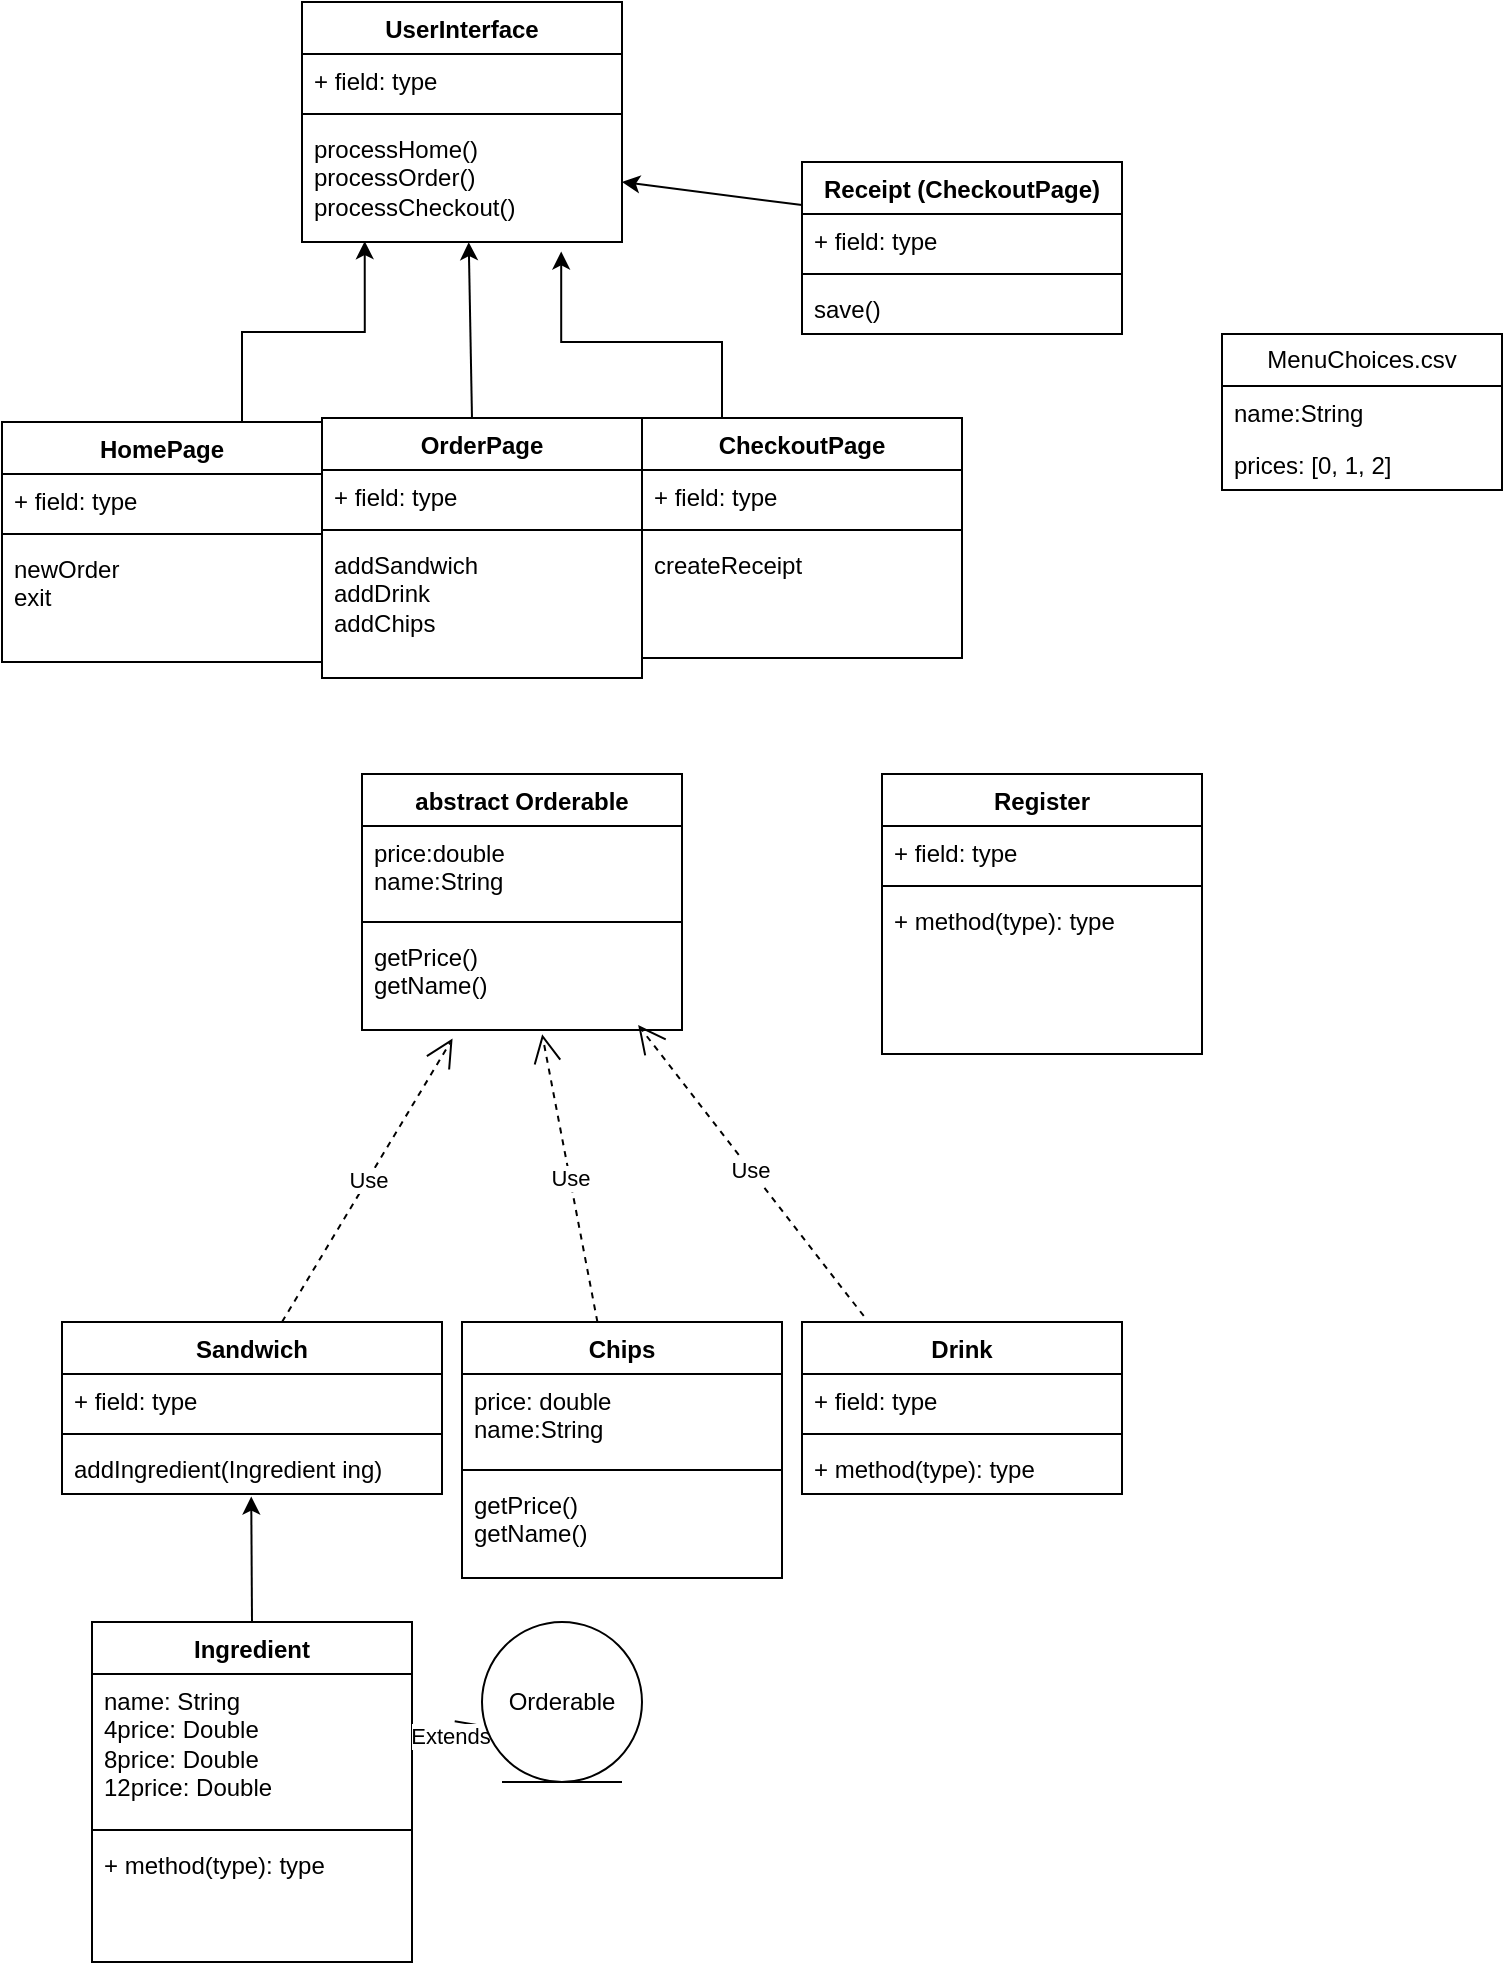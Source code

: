 <mxfile version="27.1.0">
  <diagram name="Page-1" id="QRvdArJ5OmdZvSKignFz">
    <mxGraphModel dx="560" dy="783" grid="1" gridSize="10" guides="1" tooltips="1" connect="1" arrows="1" fold="1" page="1" pageScale="1" pageWidth="850" pageHeight="1100" math="0" shadow="0">
      <root>
        <mxCell id="0" />
        <mxCell id="1" parent="0" />
        <mxCell id="2mq1VsH8v9U_S205bDbV-1" value="abstract Orderable" style="swimlane;fontStyle=1;align=center;verticalAlign=top;childLayout=stackLayout;horizontal=1;startSize=26;horizontalStack=0;resizeParent=1;resizeParentMax=0;resizeLast=0;collapsible=1;marginBottom=0;whiteSpace=wrap;html=1;" vertex="1" parent="1">
          <mxGeometry x="180" y="456" width="160" height="128" as="geometry" />
        </mxCell>
        <mxCell id="2mq1VsH8v9U_S205bDbV-2" value="price:double&lt;div&gt;name:String&lt;/div&gt;" style="text;strokeColor=none;fillColor=none;align=left;verticalAlign=top;spacingLeft=4;spacingRight=4;overflow=hidden;rotatable=0;points=[[0,0.5],[1,0.5]];portConstraint=eastwest;whiteSpace=wrap;html=1;" vertex="1" parent="2mq1VsH8v9U_S205bDbV-1">
          <mxGeometry y="26" width="160" height="44" as="geometry" />
        </mxCell>
        <mxCell id="2mq1VsH8v9U_S205bDbV-3" value="" style="line;strokeWidth=1;fillColor=none;align=left;verticalAlign=middle;spacingTop=-1;spacingLeft=3;spacingRight=3;rotatable=0;labelPosition=right;points=[];portConstraint=eastwest;strokeColor=inherit;" vertex="1" parent="2mq1VsH8v9U_S205bDbV-1">
          <mxGeometry y="70" width="160" height="8" as="geometry" />
        </mxCell>
        <mxCell id="2mq1VsH8v9U_S205bDbV-4" value="getPrice()&lt;div&gt;getName()&lt;/div&gt;" style="text;strokeColor=none;fillColor=none;align=left;verticalAlign=top;spacingLeft=4;spacingRight=4;overflow=hidden;rotatable=0;points=[[0,0.5],[1,0.5]];portConstraint=eastwest;whiteSpace=wrap;html=1;" vertex="1" parent="2mq1VsH8v9U_S205bDbV-1">
          <mxGeometry y="78" width="160" height="50" as="geometry" />
        </mxCell>
        <mxCell id="2mq1VsH8v9U_S205bDbV-6" value="Sandwich" style="swimlane;fontStyle=1;align=center;verticalAlign=top;childLayout=stackLayout;horizontal=1;startSize=26;horizontalStack=0;resizeParent=1;resizeParentMax=0;resizeLast=0;collapsible=1;marginBottom=0;whiteSpace=wrap;html=1;" vertex="1" parent="1">
          <mxGeometry x="30" y="730" width="190" height="86" as="geometry" />
        </mxCell>
        <mxCell id="2mq1VsH8v9U_S205bDbV-7" value="+ field: type" style="text;strokeColor=none;fillColor=none;align=left;verticalAlign=top;spacingLeft=4;spacingRight=4;overflow=hidden;rotatable=0;points=[[0,0.5],[1,0.5]];portConstraint=eastwest;whiteSpace=wrap;html=1;" vertex="1" parent="2mq1VsH8v9U_S205bDbV-6">
          <mxGeometry y="26" width="190" height="26" as="geometry" />
        </mxCell>
        <mxCell id="2mq1VsH8v9U_S205bDbV-8" value="" style="line;strokeWidth=1;fillColor=none;align=left;verticalAlign=middle;spacingTop=-1;spacingLeft=3;spacingRight=3;rotatable=0;labelPosition=right;points=[];portConstraint=eastwest;strokeColor=inherit;" vertex="1" parent="2mq1VsH8v9U_S205bDbV-6">
          <mxGeometry y="52" width="190" height="8" as="geometry" />
        </mxCell>
        <mxCell id="2mq1VsH8v9U_S205bDbV-9" value="addIngredient(Ingredient ing)" style="text;strokeColor=none;fillColor=none;align=left;verticalAlign=top;spacingLeft=4;spacingRight=4;overflow=hidden;rotatable=0;points=[[0,0.5],[1,0.5]];portConstraint=eastwest;whiteSpace=wrap;html=1;" vertex="1" parent="2mq1VsH8v9U_S205bDbV-6">
          <mxGeometry y="60" width="190" height="26" as="geometry" />
        </mxCell>
        <mxCell id="2mq1VsH8v9U_S205bDbV-10" value="Ingredient" style="swimlane;fontStyle=1;align=center;verticalAlign=top;childLayout=stackLayout;horizontal=1;startSize=26;horizontalStack=0;resizeParent=1;resizeParentMax=0;resizeLast=0;collapsible=1;marginBottom=0;whiteSpace=wrap;html=1;" vertex="1" parent="1">
          <mxGeometry x="45" y="880" width="160" height="170" as="geometry" />
        </mxCell>
        <mxCell id="2mq1VsH8v9U_S205bDbV-11" value="name: String&lt;div&gt;4price: Double&lt;/div&gt;&lt;div&gt;&lt;/div&gt;8price: Double&lt;div&gt;12price: Double&lt;/div&gt;" style="text;strokeColor=none;fillColor=none;align=left;verticalAlign=top;spacingLeft=4;spacingRight=4;overflow=hidden;rotatable=0;points=[[0,0.5],[1,0.5]];portConstraint=eastwest;whiteSpace=wrap;html=1;" vertex="1" parent="2mq1VsH8v9U_S205bDbV-10">
          <mxGeometry y="26" width="160" height="74" as="geometry" />
        </mxCell>
        <mxCell id="2mq1VsH8v9U_S205bDbV-12" value="" style="line;strokeWidth=1;fillColor=none;align=left;verticalAlign=middle;spacingTop=-1;spacingLeft=3;spacingRight=3;rotatable=0;labelPosition=right;points=[];portConstraint=eastwest;strokeColor=inherit;" vertex="1" parent="2mq1VsH8v9U_S205bDbV-10">
          <mxGeometry y="100" width="160" height="8" as="geometry" />
        </mxCell>
        <mxCell id="2mq1VsH8v9U_S205bDbV-13" value="+ method(type): type" style="text;strokeColor=none;fillColor=none;align=left;verticalAlign=top;spacingLeft=4;spacingRight=4;overflow=hidden;rotatable=0;points=[[0,0.5],[1,0.5]];portConstraint=eastwest;whiteSpace=wrap;html=1;" vertex="1" parent="2mq1VsH8v9U_S205bDbV-10">
          <mxGeometry y="108" width="160" height="62" as="geometry" />
        </mxCell>
        <mxCell id="2mq1VsH8v9U_S205bDbV-15" value="UserInterface" style="swimlane;fontStyle=1;align=center;verticalAlign=top;childLayout=stackLayout;horizontal=1;startSize=26;horizontalStack=0;resizeParent=1;resizeParentMax=0;resizeLast=0;collapsible=1;marginBottom=0;whiteSpace=wrap;html=1;" vertex="1" parent="1">
          <mxGeometry x="150" y="70" width="160" height="120" as="geometry" />
        </mxCell>
        <mxCell id="2mq1VsH8v9U_S205bDbV-16" value="+ field: type" style="text;strokeColor=none;fillColor=none;align=left;verticalAlign=top;spacingLeft=4;spacingRight=4;overflow=hidden;rotatable=0;points=[[0,0.5],[1,0.5]];portConstraint=eastwest;whiteSpace=wrap;html=1;" vertex="1" parent="2mq1VsH8v9U_S205bDbV-15">
          <mxGeometry y="26" width="160" height="26" as="geometry" />
        </mxCell>
        <mxCell id="2mq1VsH8v9U_S205bDbV-17" value="" style="line;strokeWidth=1;fillColor=none;align=left;verticalAlign=middle;spacingTop=-1;spacingLeft=3;spacingRight=3;rotatable=0;labelPosition=right;points=[];portConstraint=eastwest;strokeColor=inherit;" vertex="1" parent="2mq1VsH8v9U_S205bDbV-15">
          <mxGeometry y="52" width="160" height="8" as="geometry" />
        </mxCell>
        <mxCell id="2mq1VsH8v9U_S205bDbV-18" value="processHome()&lt;div&gt;processOrder()&lt;/div&gt;&lt;div&gt;processCheckout()&lt;/div&gt;" style="text;strokeColor=none;fillColor=none;align=left;verticalAlign=top;spacingLeft=4;spacingRight=4;overflow=hidden;rotatable=0;points=[[0,0.5],[1,0.5]];portConstraint=eastwest;whiteSpace=wrap;html=1;" vertex="1" parent="2mq1VsH8v9U_S205bDbV-15">
          <mxGeometry y="60" width="160" height="60" as="geometry" />
        </mxCell>
        <mxCell id="2mq1VsH8v9U_S205bDbV-19" value="Text" style="text;html=1;align=center;verticalAlign=middle;resizable=0;points=[];autosize=1;strokeColor=none;fillColor=none;" vertex="1" parent="1">
          <mxGeometry x="360" y="278" width="50" height="30" as="geometry" />
        </mxCell>
        <mxCell id="2mq1VsH8v9U_S205bDbV-20" value="Use" style="endArrow=open;endSize=12;dashed=1;html=1;rounded=0;exitX=0.579;exitY=0;exitDx=0;exitDy=0;entryX=0.283;entryY=1.086;entryDx=0;entryDy=0;entryPerimeter=0;exitPerimeter=0;" edge="1" parent="1" source="2mq1VsH8v9U_S205bDbV-6" target="2mq1VsH8v9U_S205bDbV-4">
          <mxGeometry width="160" relative="1" as="geometry">
            <mxPoint x="5" y="980" as="sourcePoint" />
            <mxPoint x="120" y="990" as="targetPoint" />
          </mxGeometry>
        </mxCell>
        <mxCell id="2mq1VsH8v9U_S205bDbV-21" value="Receipt (CheckoutPage)" style="swimlane;fontStyle=1;align=center;verticalAlign=top;childLayout=stackLayout;horizontal=1;startSize=26;horizontalStack=0;resizeParent=1;resizeParentMax=0;resizeLast=0;collapsible=1;marginBottom=0;whiteSpace=wrap;html=1;" vertex="1" parent="1">
          <mxGeometry x="400" y="150" width="160" height="86" as="geometry" />
        </mxCell>
        <mxCell id="2mq1VsH8v9U_S205bDbV-22" value="+ field: type" style="text;strokeColor=none;fillColor=none;align=left;verticalAlign=top;spacingLeft=4;spacingRight=4;overflow=hidden;rotatable=0;points=[[0,0.5],[1,0.5]];portConstraint=eastwest;whiteSpace=wrap;html=1;" vertex="1" parent="2mq1VsH8v9U_S205bDbV-21">
          <mxGeometry y="26" width="160" height="26" as="geometry" />
        </mxCell>
        <mxCell id="2mq1VsH8v9U_S205bDbV-23" value="" style="line;strokeWidth=1;fillColor=none;align=left;verticalAlign=middle;spacingTop=-1;spacingLeft=3;spacingRight=3;rotatable=0;labelPosition=right;points=[];portConstraint=eastwest;strokeColor=inherit;" vertex="1" parent="2mq1VsH8v9U_S205bDbV-21">
          <mxGeometry y="52" width="160" height="8" as="geometry" />
        </mxCell>
        <mxCell id="2mq1VsH8v9U_S205bDbV-24" value="save()" style="text;strokeColor=none;fillColor=none;align=left;verticalAlign=top;spacingLeft=4;spacingRight=4;overflow=hidden;rotatable=0;points=[[0,0.5],[1,0.5]];portConstraint=eastwest;whiteSpace=wrap;html=1;" vertex="1" parent="2mq1VsH8v9U_S205bDbV-21">
          <mxGeometry y="60" width="160" height="26" as="geometry" />
        </mxCell>
        <mxCell id="2mq1VsH8v9U_S205bDbV-25" value="Register" style="swimlane;fontStyle=1;align=center;verticalAlign=top;childLayout=stackLayout;horizontal=1;startSize=26;horizontalStack=0;resizeParent=1;resizeParentMax=0;resizeLast=0;collapsible=1;marginBottom=0;whiteSpace=wrap;html=1;" vertex="1" parent="1">
          <mxGeometry x="440" y="456" width="160" height="140" as="geometry" />
        </mxCell>
        <mxCell id="2mq1VsH8v9U_S205bDbV-26" value="+ field: type" style="text;strokeColor=none;fillColor=none;align=left;verticalAlign=top;spacingLeft=4;spacingRight=4;overflow=hidden;rotatable=0;points=[[0,0.5],[1,0.5]];portConstraint=eastwest;whiteSpace=wrap;html=1;" vertex="1" parent="2mq1VsH8v9U_S205bDbV-25">
          <mxGeometry y="26" width="160" height="26" as="geometry" />
        </mxCell>
        <mxCell id="2mq1VsH8v9U_S205bDbV-27" value="" style="line;strokeWidth=1;fillColor=none;align=left;verticalAlign=middle;spacingTop=-1;spacingLeft=3;spacingRight=3;rotatable=0;labelPosition=right;points=[];portConstraint=eastwest;strokeColor=inherit;" vertex="1" parent="2mq1VsH8v9U_S205bDbV-25">
          <mxGeometry y="52" width="160" height="8" as="geometry" />
        </mxCell>
        <mxCell id="2mq1VsH8v9U_S205bDbV-28" value="+ method(type): type" style="text;strokeColor=none;fillColor=none;align=left;verticalAlign=top;spacingLeft=4;spacingRight=4;overflow=hidden;rotatable=0;points=[[0,0.5],[1,0.5]];portConstraint=eastwest;whiteSpace=wrap;html=1;" vertex="1" parent="2mq1VsH8v9U_S205bDbV-25">
          <mxGeometry y="60" width="160" height="80" as="geometry" />
        </mxCell>
        <mxCell id="2mq1VsH8v9U_S205bDbV-29" value="HomePage" style="swimlane;fontStyle=1;align=center;verticalAlign=top;childLayout=stackLayout;horizontal=1;startSize=26;horizontalStack=0;resizeParent=1;resizeParentMax=0;resizeLast=0;collapsible=1;marginBottom=0;whiteSpace=wrap;html=1;" vertex="1" parent="1">
          <mxGeometry y="280" width="160" height="120" as="geometry" />
        </mxCell>
        <mxCell id="2mq1VsH8v9U_S205bDbV-30" value="+ field: type" style="text;strokeColor=none;fillColor=none;align=left;verticalAlign=top;spacingLeft=4;spacingRight=4;overflow=hidden;rotatable=0;points=[[0,0.5],[1,0.5]];portConstraint=eastwest;whiteSpace=wrap;html=1;" vertex="1" parent="2mq1VsH8v9U_S205bDbV-29">
          <mxGeometry y="26" width="160" height="26" as="geometry" />
        </mxCell>
        <mxCell id="2mq1VsH8v9U_S205bDbV-31" value="" style="line;strokeWidth=1;fillColor=none;align=left;verticalAlign=middle;spacingTop=-1;spacingLeft=3;spacingRight=3;rotatable=0;labelPosition=right;points=[];portConstraint=eastwest;strokeColor=inherit;" vertex="1" parent="2mq1VsH8v9U_S205bDbV-29">
          <mxGeometry y="52" width="160" height="8" as="geometry" />
        </mxCell>
        <mxCell id="2mq1VsH8v9U_S205bDbV-32" value="newOrder&lt;div&gt;exit&lt;/div&gt;" style="text;strokeColor=none;fillColor=none;align=left;verticalAlign=top;spacingLeft=4;spacingRight=4;overflow=hidden;rotatable=0;points=[[0,0.5],[1,0.5]];portConstraint=eastwest;whiteSpace=wrap;html=1;" vertex="1" parent="2mq1VsH8v9U_S205bDbV-29">
          <mxGeometry y="60" width="160" height="60" as="geometry" />
        </mxCell>
        <mxCell id="2mq1VsH8v9U_S205bDbV-33" value="OrderPage" style="swimlane;fontStyle=1;align=center;verticalAlign=top;childLayout=stackLayout;horizontal=1;startSize=26;horizontalStack=0;resizeParent=1;resizeParentMax=0;resizeLast=0;collapsible=1;marginBottom=0;whiteSpace=wrap;html=1;" vertex="1" parent="1">
          <mxGeometry x="160" y="278" width="160" height="130" as="geometry" />
        </mxCell>
        <mxCell id="2mq1VsH8v9U_S205bDbV-34" value="+ field: type" style="text;strokeColor=none;fillColor=none;align=left;verticalAlign=top;spacingLeft=4;spacingRight=4;overflow=hidden;rotatable=0;points=[[0,0.5],[1,0.5]];portConstraint=eastwest;whiteSpace=wrap;html=1;" vertex="1" parent="2mq1VsH8v9U_S205bDbV-33">
          <mxGeometry y="26" width="160" height="26" as="geometry" />
        </mxCell>
        <mxCell id="2mq1VsH8v9U_S205bDbV-35" value="" style="line;strokeWidth=1;fillColor=none;align=left;verticalAlign=middle;spacingTop=-1;spacingLeft=3;spacingRight=3;rotatable=0;labelPosition=right;points=[];portConstraint=eastwest;strokeColor=inherit;" vertex="1" parent="2mq1VsH8v9U_S205bDbV-33">
          <mxGeometry y="52" width="160" height="8" as="geometry" />
        </mxCell>
        <mxCell id="2mq1VsH8v9U_S205bDbV-36" value="addSandwich&lt;div&gt;addDrink&lt;/div&gt;&lt;div&gt;addChips&lt;/div&gt;" style="text;strokeColor=none;fillColor=none;align=left;verticalAlign=top;spacingLeft=4;spacingRight=4;overflow=hidden;rotatable=0;points=[[0,0.5],[1,0.5]];portConstraint=eastwest;whiteSpace=wrap;html=1;" vertex="1" parent="2mq1VsH8v9U_S205bDbV-33">
          <mxGeometry y="60" width="160" height="70" as="geometry" />
        </mxCell>
        <mxCell id="2mq1VsH8v9U_S205bDbV-37" value="CheckoutPage" style="swimlane;fontStyle=1;align=center;verticalAlign=top;childLayout=stackLayout;horizontal=1;startSize=26;horizontalStack=0;resizeParent=1;resizeParentMax=0;resizeLast=0;collapsible=1;marginBottom=0;whiteSpace=wrap;html=1;" vertex="1" parent="1">
          <mxGeometry x="320" y="278" width="160" height="120" as="geometry" />
        </mxCell>
        <mxCell id="2mq1VsH8v9U_S205bDbV-38" value="+ field: type" style="text;strokeColor=none;fillColor=none;align=left;verticalAlign=top;spacingLeft=4;spacingRight=4;overflow=hidden;rotatable=0;points=[[0,0.5],[1,0.5]];portConstraint=eastwest;whiteSpace=wrap;html=1;" vertex="1" parent="2mq1VsH8v9U_S205bDbV-37">
          <mxGeometry y="26" width="160" height="26" as="geometry" />
        </mxCell>
        <mxCell id="2mq1VsH8v9U_S205bDbV-39" value="" style="line;strokeWidth=1;fillColor=none;align=left;verticalAlign=middle;spacingTop=-1;spacingLeft=3;spacingRight=3;rotatable=0;labelPosition=right;points=[];portConstraint=eastwest;strokeColor=inherit;" vertex="1" parent="2mq1VsH8v9U_S205bDbV-37">
          <mxGeometry y="52" width="160" height="8" as="geometry" />
        </mxCell>
        <mxCell id="2mq1VsH8v9U_S205bDbV-40" value="createReceipt" style="text;strokeColor=none;fillColor=none;align=left;verticalAlign=top;spacingLeft=4;spacingRight=4;overflow=hidden;rotatable=0;points=[[0,0.5],[1,0.5]];portConstraint=eastwest;whiteSpace=wrap;html=1;" vertex="1" parent="2mq1VsH8v9U_S205bDbV-37">
          <mxGeometry y="60" width="160" height="60" as="geometry" />
        </mxCell>
        <mxCell id="2mq1VsH8v9U_S205bDbV-42" style="edgeStyle=orthogonalEdgeStyle;rounded=0;orthogonalLoop=1;jettySize=auto;html=1;exitX=0.75;exitY=0;exitDx=0;exitDy=0;entryX=0.196;entryY=0.993;entryDx=0;entryDy=0;entryPerimeter=0;" edge="1" parent="1" source="2mq1VsH8v9U_S205bDbV-29" target="2mq1VsH8v9U_S205bDbV-18">
          <mxGeometry relative="1" as="geometry" />
        </mxCell>
        <mxCell id="2mq1VsH8v9U_S205bDbV-45" value="" style="endArrow=classic;html=1;rounded=0;entryX=0.521;entryY=1.001;entryDx=0;entryDy=0;entryPerimeter=0;" edge="1" parent="1" target="2mq1VsH8v9U_S205bDbV-18">
          <mxGeometry width="50" height="50" relative="1" as="geometry">
            <mxPoint x="235" y="278" as="sourcePoint" />
            <mxPoint x="230" y="210" as="targetPoint" />
          </mxGeometry>
        </mxCell>
        <mxCell id="2mq1VsH8v9U_S205bDbV-46" style="edgeStyle=orthogonalEdgeStyle;rounded=0;orthogonalLoop=1;jettySize=auto;html=1;exitX=0.25;exitY=0;exitDx=0;exitDy=0;entryX=0.81;entryY=1.079;entryDx=0;entryDy=0;entryPerimeter=0;" edge="1" parent="1" source="2mq1VsH8v9U_S205bDbV-37" target="2mq1VsH8v9U_S205bDbV-18">
          <mxGeometry relative="1" as="geometry">
            <Array as="points">
              <mxPoint x="360" y="240" />
              <mxPoint x="280" y="240" />
            </Array>
          </mxGeometry>
        </mxCell>
        <mxCell id="2mq1VsH8v9U_S205bDbV-47" value="Drink&lt;span style=&quot;color: rgba(0, 0, 0, 0); font-family: monospace; font-size: 0px; font-weight: 400; text-align: start; text-wrap-mode: nowrap;&quot;&gt;%3CmxGraphModel%3E%3Croot%3E%3CmxCell%20id%3D%220%22%2F%3E%3CmxCell%20id%3D%221%22%20parent%3D%220%22%2F%3E%3CmxCell%20id%3D%222%22%20value%3D%22%2B%20field%3A%20type%22%20style%3D%22text%3BstrokeColor%3Dnone%3BfillColor%3Dnone%3Balign%3Dleft%3BverticalAlign%3Dtop%3BspacingLeft%3D4%3BspacingRight%3D4%3Boverflow%3Dhidden%3Brotatable%3D0%3Bpoints%3D%5B%5B0%2C0.5%5D%2C%5B1%2C0.5%5D%5D%3BportConstraint%3Deastwest%3BwhiteSpace%3Dwrap%3Bhtml%3D1%3B%22%20vertex%3D%221%22%20parent%3D%221%22%3E%3CmxGeometry%20x%3D%2220%22%20y%3D%22280%22%20width%3D%22160%22%20height%3D%2226%22%20as%3D%22geometry%22%2F%3E%3C%2FmxCell%3E%3C%2Froot%3E%3C%2FmxGraphModel%3E&lt;/span&gt;" style="swimlane;fontStyle=1;align=center;verticalAlign=top;childLayout=stackLayout;horizontal=1;startSize=26;horizontalStack=0;resizeParent=1;resizeParentMax=0;resizeLast=0;collapsible=1;marginBottom=0;whiteSpace=wrap;html=1;" vertex="1" parent="1">
          <mxGeometry x="400" y="730" width="160" height="86" as="geometry" />
        </mxCell>
        <mxCell id="2mq1VsH8v9U_S205bDbV-48" value="+ field: type" style="text;strokeColor=none;fillColor=none;align=left;verticalAlign=top;spacingLeft=4;spacingRight=4;overflow=hidden;rotatable=0;points=[[0,0.5],[1,0.5]];portConstraint=eastwest;whiteSpace=wrap;html=1;" vertex="1" parent="2mq1VsH8v9U_S205bDbV-47">
          <mxGeometry y="26" width="160" height="26" as="geometry" />
        </mxCell>
        <mxCell id="2mq1VsH8v9U_S205bDbV-49" value="" style="line;strokeWidth=1;fillColor=none;align=left;verticalAlign=middle;spacingTop=-1;spacingLeft=3;spacingRight=3;rotatable=0;labelPosition=right;points=[];portConstraint=eastwest;strokeColor=inherit;" vertex="1" parent="2mq1VsH8v9U_S205bDbV-47">
          <mxGeometry y="52" width="160" height="8" as="geometry" />
        </mxCell>
        <mxCell id="2mq1VsH8v9U_S205bDbV-50" value="+ method(type): type" style="text;strokeColor=none;fillColor=none;align=left;verticalAlign=top;spacingLeft=4;spacingRight=4;overflow=hidden;rotatable=0;points=[[0,0.5],[1,0.5]];portConstraint=eastwest;whiteSpace=wrap;html=1;" vertex="1" parent="2mq1VsH8v9U_S205bDbV-47">
          <mxGeometry y="60" width="160" height="26" as="geometry" />
        </mxCell>
        <mxCell id="2mq1VsH8v9U_S205bDbV-51" value="Chips" style="swimlane;fontStyle=1;align=center;verticalAlign=top;childLayout=stackLayout;horizontal=1;startSize=26;horizontalStack=0;resizeParent=1;resizeParentMax=0;resizeLast=0;collapsible=1;marginBottom=0;whiteSpace=wrap;html=1;" vertex="1" parent="1">
          <mxGeometry x="230" y="730" width="160" height="128" as="geometry" />
        </mxCell>
        <mxCell id="2mq1VsH8v9U_S205bDbV-52" value="price: double&lt;div&gt;name:String&lt;/div&gt;" style="text;strokeColor=none;fillColor=none;align=left;verticalAlign=top;spacingLeft=4;spacingRight=4;overflow=hidden;rotatable=0;points=[[0,0.5],[1,0.5]];portConstraint=eastwest;whiteSpace=wrap;html=1;" vertex="1" parent="2mq1VsH8v9U_S205bDbV-51">
          <mxGeometry y="26" width="160" height="44" as="geometry" />
        </mxCell>
        <mxCell id="2mq1VsH8v9U_S205bDbV-53" value="" style="line;strokeWidth=1;fillColor=none;align=left;verticalAlign=middle;spacingTop=-1;spacingLeft=3;spacingRight=3;rotatable=0;labelPosition=right;points=[];portConstraint=eastwest;strokeColor=inherit;" vertex="1" parent="2mq1VsH8v9U_S205bDbV-51">
          <mxGeometry y="70" width="160" height="8" as="geometry" />
        </mxCell>
        <mxCell id="2mq1VsH8v9U_S205bDbV-54" value="getPrice()&lt;div&gt;getName()&lt;/div&gt;" style="text;strokeColor=none;fillColor=none;align=left;verticalAlign=top;spacingLeft=4;spacingRight=4;overflow=hidden;rotatable=0;points=[[0,0.5],[1,0.5]];portConstraint=eastwest;whiteSpace=wrap;html=1;" vertex="1" parent="2mq1VsH8v9U_S205bDbV-51">
          <mxGeometry y="78" width="160" height="50" as="geometry" />
        </mxCell>
        <mxCell id="2mq1VsH8v9U_S205bDbV-55" value="" style="endArrow=classic;html=1;rounded=0;entryX=1;entryY=0.5;entryDx=0;entryDy=0;exitX=0;exitY=0.25;exitDx=0;exitDy=0;" edge="1" parent="1" source="2mq1VsH8v9U_S205bDbV-21" target="2mq1VsH8v9U_S205bDbV-18">
          <mxGeometry width="50" height="50" relative="1" as="geometry">
            <mxPoint x="200" y="380" as="sourcePoint" />
            <mxPoint x="250" y="330" as="targetPoint" />
          </mxGeometry>
        </mxCell>
        <mxCell id="2mq1VsH8v9U_S205bDbV-57" value="Use" style="endArrow=open;endSize=12;dashed=1;html=1;rounded=0;entryX=0.563;entryY=1.043;entryDx=0;entryDy=0;entryPerimeter=0;" edge="1" parent="1" source="2mq1VsH8v9U_S205bDbV-51" target="2mq1VsH8v9U_S205bDbV-4">
          <mxGeometry width="160" relative="1" as="geometry">
            <mxPoint x="110" y="776" as="sourcePoint" />
            <mxPoint x="148" y="640" as="targetPoint" />
          </mxGeometry>
        </mxCell>
        <mxCell id="2mq1VsH8v9U_S205bDbV-58" value="Use" style="endArrow=open;endSize=12;dashed=1;html=1;rounded=0;exitX=0.193;exitY=-0.035;exitDx=0;exitDy=0;entryX=0.863;entryY=0.951;entryDx=0;entryDy=0;entryPerimeter=0;exitPerimeter=0;" edge="1" parent="1" source="2mq1VsH8v9U_S205bDbV-47" target="2mq1VsH8v9U_S205bDbV-4">
          <mxGeometry width="160" relative="1" as="geometry">
            <mxPoint x="210" y="776" as="sourcePoint" />
            <mxPoint x="248" y="640" as="targetPoint" />
          </mxGeometry>
        </mxCell>
        <mxCell id="2mq1VsH8v9U_S205bDbV-62" value="" style="endArrow=classic;html=1;rounded=0;exitX=0.5;exitY=0;exitDx=0;exitDy=0;entryX=0.498;entryY=1.049;entryDx=0;entryDy=0;entryPerimeter=0;" edge="1" parent="1" source="2mq1VsH8v9U_S205bDbV-10" target="2mq1VsH8v9U_S205bDbV-9">
          <mxGeometry width="50" height="50" relative="1" as="geometry">
            <mxPoint x="290" y="700" as="sourcePoint" />
            <mxPoint x="340" y="650" as="targetPoint" />
          </mxGeometry>
        </mxCell>
        <mxCell id="2mq1VsH8v9U_S205bDbV-63" value="MenuChoices.csv" style="swimlane;fontStyle=0;childLayout=stackLayout;horizontal=1;startSize=26;fillColor=none;horizontalStack=0;resizeParent=1;resizeParentMax=0;resizeLast=0;collapsible=1;marginBottom=0;whiteSpace=wrap;html=1;" vertex="1" parent="1">
          <mxGeometry x="610" y="236" width="140" height="78" as="geometry" />
        </mxCell>
        <mxCell id="2mq1VsH8v9U_S205bDbV-65" value="name:String" style="text;strokeColor=none;fillColor=none;align=left;verticalAlign=top;spacingLeft=4;spacingRight=4;overflow=hidden;rotatable=0;points=[[0,0.5],[1,0.5]];portConstraint=eastwest;whiteSpace=wrap;html=1;" vertex="1" parent="2mq1VsH8v9U_S205bDbV-63">
          <mxGeometry y="26" width="140" height="26" as="geometry" />
        </mxCell>
        <mxCell id="2mq1VsH8v9U_S205bDbV-66" value="prices: [0, 1, 2]" style="text;strokeColor=none;fillColor=none;align=left;verticalAlign=top;spacingLeft=4;spacingRight=4;overflow=hidden;rotatable=0;points=[[0,0.5],[1,0.5]];portConstraint=eastwest;whiteSpace=wrap;html=1;" vertex="1" parent="2mq1VsH8v9U_S205bDbV-63">
          <mxGeometry y="52" width="140" height="26" as="geometry" />
        </mxCell>
        <mxCell id="2mq1VsH8v9U_S205bDbV-67" value="Extends" style="endArrow=open;endSize=12;dashed=1;html=1;rounded=0;exitX=1;exitY=0.5;exitDx=0;exitDy=0;" edge="1" parent="1" source="2mq1VsH8v9U_S205bDbV-11" target="2mq1VsH8v9U_S205bDbV-68">
          <mxGeometry x="0.011" width="160" relative="1" as="geometry">
            <mxPoint x="190" y="782" as="sourcePoint" />
            <mxPoint x="270" y="920" as="targetPoint" />
            <mxPoint as="offset" />
          </mxGeometry>
        </mxCell>
        <mxCell id="2mq1VsH8v9U_S205bDbV-68" value="Orderable" style="ellipse;shape=umlEntity;whiteSpace=wrap;html=1;" vertex="1" parent="1">
          <mxGeometry x="240" y="880" width="80" height="80" as="geometry" />
        </mxCell>
      </root>
    </mxGraphModel>
  </diagram>
</mxfile>
